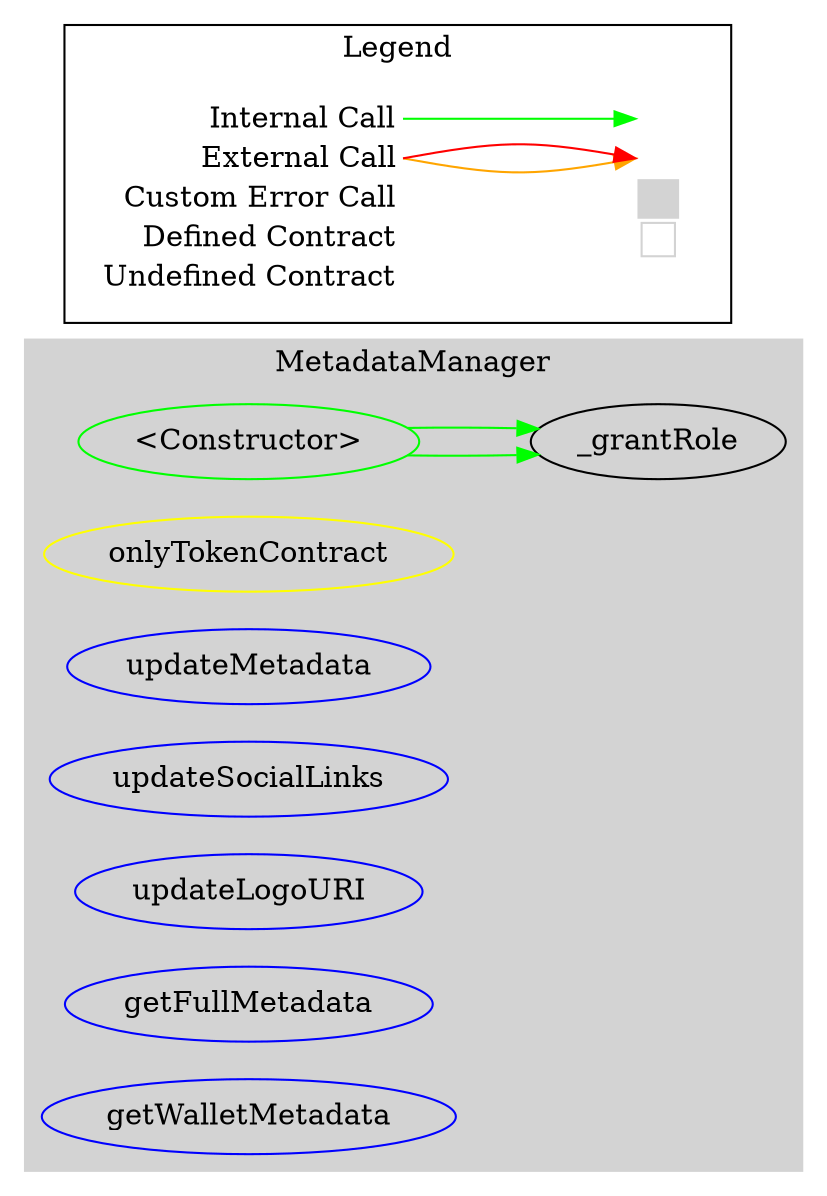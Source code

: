 digraph G {
  graph [ ratio = "auto", page = "100", compound =true ];
subgraph "clusterMetadataManager" {
  graph [ label = "MetadataManager", color = "lightgray", style = "filled", bgcolor = "lightgray" ];
  "MetadataManager.<Constructor>" [ label = "<Constructor>", color = "green" ];
  "MetadataManager.onlyTokenContract" [ label = "onlyTokenContract", color = "yellow" ];
  "MetadataManager.updateMetadata" [ label = "updateMetadata", color = "blue" ];
  "MetadataManager.updateSocialLinks" [ label = "updateSocialLinks", color = "blue" ];
  "MetadataManager.updateLogoURI" [ label = "updateLogoURI", color = "blue" ];
  "MetadataManager.getFullMetadata" [ label = "getFullMetadata", color = "blue" ];
  "MetadataManager.getWalletMetadata" [ label = "getWalletMetadata", color = "blue" ];
  "MetadataManager._grantRole" [ label = "_grantRole" ];
}

  "MetadataManager.<Constructor>";
  "MetadataManager._grantRole";
  "MetadataManager.<Constructor>" -> "MetadataManager._grantRole" [ color = "green" ];
  "MetadataManager.<Constructor>" -> "MetadataManager._grantRole" [ color = "green" ];


rankdir=LR
node [shape=plaintext]
subgraph cluster_01 { 
label = "Legend";
key [label=<<table border="0" cellpadding="2" cellspacing="0" cellborder="0">
  <tr><td align="right" port="i1">Internal Call</td></tr>
  <tr><td align="right" port="i2">External Call</td></tr>
  <tr><td align="right" port="i2">Custom Error Call</td></tr>
  <tr><td align="right" port="i3">Defined Contract</td></tr>
  <tr><td align="right" port="i4">Undefined Contract</td></tr>
  </table>>]
key2 [label=<<table border="0" cellpadding="2" cellspacing="0" cellborder="0">
  <tr><td port="i1">&nbsp;&nbsp;&nbsp;</td></tr>
  <tr><td port="i2">&nbsp;&nbsp;&nbsp;</td></tr>
  <tr><td port="i3" bgcolor="lightgray">&nbsp;&nbsp;&nbsp;</td></tr>
  <tr><td port="i4">
    <table border="1" cellborder="0" cellspacing="0" cellpadding="7" color="lightgray">
      <tr>
       <td></td>
      </tr>
     </table>
  </td></tr>
  </table>>]
key:i1:e -> key2:i1:w [color="green"]
key:i2:e -> key2:i2:w [color="orange"]
key:i2:e -> key2:i2:w [color="red"]
}
}

